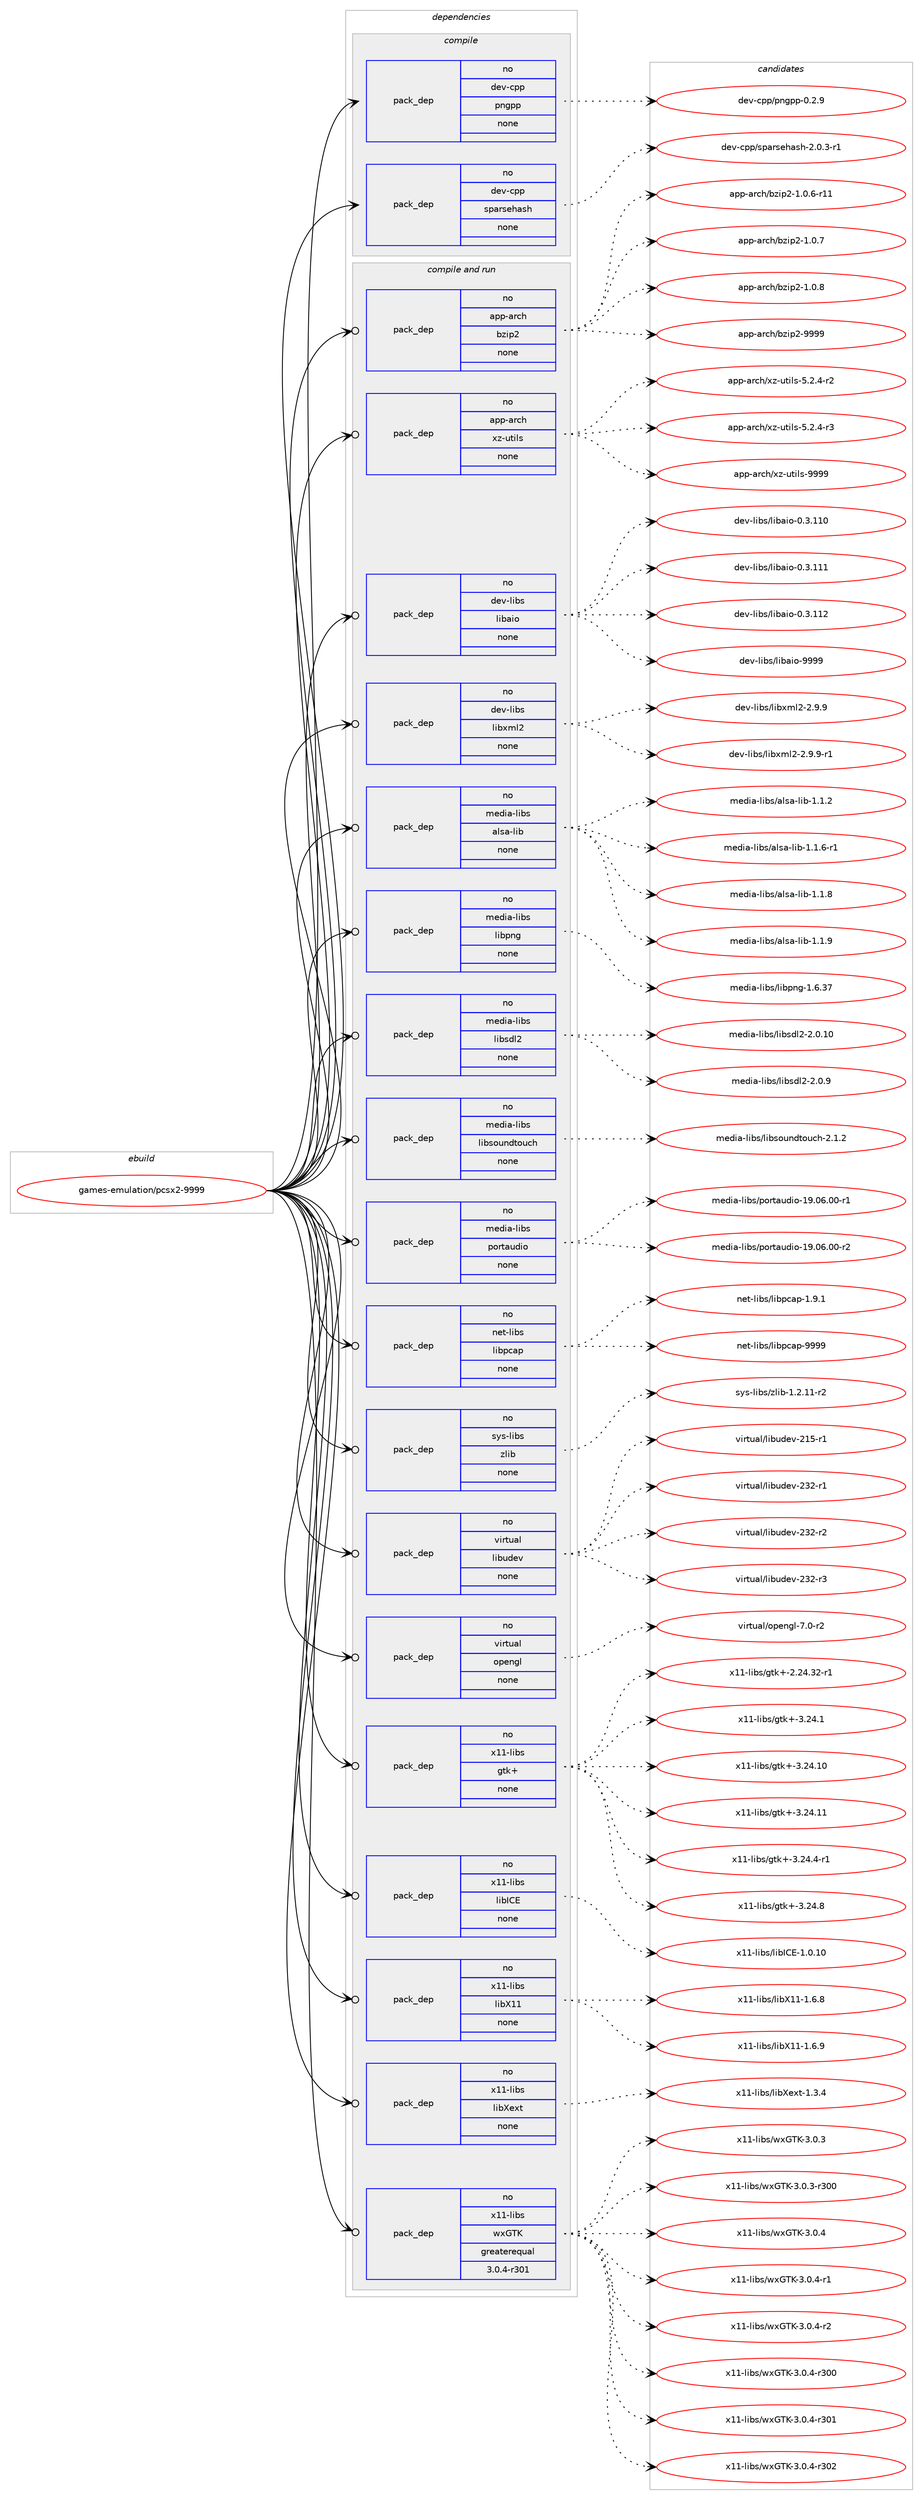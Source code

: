 digraph prolog {

# *************
# Graph options
# *************

newrank=true;
concentrate=true;
compound=true;
graph [rankdir=LR,fontname=Helvetica,fontsize=10,ranksep=1.5];#, ranksep=2.5, nodesep=0.2];
edge  [arrowhead=vee];
node  [fontname=Helvetica,fontsize=10];

# **********
# The ebuild
# **********

subgraph cluster_leftcol {
color=gray;
rank=same;
label=<<i>ebuild</i>>;
id [label="games-emulation/pcsx2-9999", color=red, width=4, href="../games-emulation/pcsx2-9999.svg"];
}

# ****************
# The dependencies
# ****************

subgraph cluster_midcol {
color=gray;
label=<<i>dependencies</i>>;
subgraph cluster_compile {
fillcolor="#eeeeee";
style=filled;
label=<<i>compile</i>>;
subgraph pack541835 {
dependency738587 [label=<<TABLE BORDER="0" CELLBORDER="1" CELLSPACING="0" CELLPADDING="4" WIDTH="220"><TR><TD ROWSPAN="6" CELLPADDING="30">pack_dep</TD></TR><TR><TD WIDTH="110">no</TD></TR><TR><TD>dev-cpp</TD></TR><TR><TD>pngpp</TD></TR><TR><TD>none</TD></TR><TR><TD></TD></TR></TABLE>>, shape=none, color=blue];
}
id:e -> dependency738587:w [weight=20,style="solid",arrowhead="vee"];
subgraph pack541836 {
dependency738588 [label=<<TABLE BORDER="0" CELLBORDER="1" CELLSPACING="0" CELLPADDING="4" WIDTH="220"><TR><TD ROWSPAN="6" CELLPADDING="30">pack_dep</TD></TR><TR><TD WIDTH="110">no</TD></TR><TR><TD>dev-cpp</TD></TR><TR><TD>sparsehash</TD></TR><TR><TD>none</TD></TR><TR><TD></TD></TR></TABLE>>, shape=none, color=blue];
}
id:e -> dependency738588:w [weight=20,style="solid",arrowhead="vee"];
}
subgraph cluster_compileandrun {
fillcolor="#eeeeee";
style=filled;
label=<<i>compile and run</i>>;
subgraph pack541837 {
dependency738589 [label=<<TABLE BORDER="0" CELLBORDER="1" CELLSPACING="0" CELLPADDING="4" WIDTH="220"><TR><TD ROWSPAN="6" CELLPADDING="30">pack_dep</TD></TR><TR><TD WIDTH="110">no</TD></TR><TR><TD>app-arch</TD></TR><TR><TD>bzip2</TD></TR><TR><TD>none</TD></TR><TR><TD></TD></TR></TABLE>>, shape=none, color=blue];
}
id:e -> dependency738589:w [weight=20,style="solid",arrowhead="odotvee"];
subgraph pack541838 {
dependency738590 [label=<<TABLE BORDER="0" CELLBORDER="1" CELLSPACING="0" CELLPADDING="4" WIDTH="220"><TR><TD ROWSPAN="6" CELLPADDING="30">pack_dep</TD></TR><TR><TD WIDTH="110">no</TD></TR><TR><TD>app-arch</TD></TR><TR><TD>xz-utils</TD></TR><TR><TD>none</TD></TR><TR><TD></TD></TR></TABLE>>, shape=none, color=blue];
}
id:e -> dependency738590:w [weight=20,style="solid",arrowhead="odotvee"];
subgraph pack541839 {
dependency738591 [label=<<TABLE BORDER="0" CELLBORDER="1" CELLSPACING="0" CELLPADDING="4" WIDTH="220"><TR><TD ROWSPAN="6" CELLPADDING="30">pack_dep</TD></TR><TR><TD WIDTH="110">no</TD></TR><TR><TD>dev-libs</TD></TR><TR><TD>libaio</TD></TR><TR><TD>none</TD></TR><TR><TD></TD></TR></TABLE>>, shape=none, color=blue];
}
id:e -> dependency738591:w [weight=20,style="solid",arrowhead="odotvee"];
subgraph pack541840 {
dependency738592 [label=<<TABLE BORDER="0" CELLBORDER="1" CELLSPACING="0" CELLPADDING="4" WIDTH="220"><TR><TD ROWSPAN="6" CELLPADDING="30">pack_dep</TD></TR><TR><TD WIDTH="110">no</TD></TR><TR><TD>dev-libs</TD></TR><TR><TD>libxml2</TD></TR><TR><TD>none</TD></TR><TR><TD></TD></TR></TABLE>>, shape=none, color=blue];
}
id:e -> dependency738592:w [weight=20,style="solid",arrowhead="odotvee"];
subgraph pack541841 {
dependency738593 [label=<<TABLE BORDER="0" CELLBORDER="1" CELLSPACING="0" CELLPADDING="4" WIDTH="220"><TR><TD ROWSPAN="6" CELLPADDING="30">pack_dep</TD></TR><TR><TD WIDTH="110">no</TD></TR><TR><TD>media-libs</TD></TR><TR><TD>alsa-lib</TD></TR><TR><TD>none</TD></TR><TR><TD></TD></TR></TABLE>>, shape=none, color=blue];
}
id:e -> dependency738593:w [weight=20,style="solid",arrowhead="odotvee"];
subgraph pack541842 {
dependency738594 [label=<<TABLE BORDER="0" CELLBORDER="1" CELLSPACING="0" CELLPADDING="4" WIDTH="220"><TR><TD ROWSPAN="6" CELLPADDING="30">pack_dep</TD></TR><TR><TD WIDTH="110">no</TD></TR><TR><TD>media-libs</TD></TR><TR><TD>libpng</TD></TR><TR><TD>none</TD></TR><TR><TD></TD></TR></TABLE>>, shape=none, color=blue];
}
id:e -> dependency738594:w [weight=20,style="solid",arrowhead="odotvee"];
subgraph pack541843 {
dependency738595 [label=<<TABLE BORDER="0" CELLBORDER="1" CELLSPACING="0" CELLPADDING="4" WIDTH="220"><TR><TD ROWSPAN="6" CELLPADDING="30">pack_dep</TD></TR><TR><TD WIDTH="110">no</TD></TR><TR><TD>media-libs</TD></TR><TR><TD>libsdl2</TD></TR><TR><TD>none</TD></TR><TR><TD></TD></TR></TABLE>>, shape=none, color=blue];
}
id:e -> dependency738595:w [weight=20,style="solid",arrowhead="odotvee"];
subgraph pack541844 {
dependency738596 [label=<<TABLE BORDER="0" CELLBORDER="1" CELLSPACING="0" CELLPADDING="4" WIDTH="220"><TR><TD ROWSPAN="6" CELLPADDING="30">pack_dep</TD></TR><TR><TD WIDTH="110">no</TD></TR><TR><TD>media-libs</TD></TR><TR><TD>libsoundtouch</TD></TR><TR><TD>none</TD></TR><TR><TD></TD></TR></TABLE>>, shape=none, color=blue];
}
id:e -> dependency738596:w [weight=20,style="solid",arrowhead="odotvee"];
subgraph pack541845 {
dependency738597 [label=<<TABLE BORDER="0" CELLBORDER="1" CELLSPACING="0" CELLPADDING="4" WIDTH="220"><TR><TD ROWSPAN="6" CELLPADDING="30">pack_dep</TD></TR><TR><TD WIDTH="110">no</TD></TR><TR><TD>media-libs</TD></TR><TR><TD>portaudio</TD></TR><TR><TD>none</TD></TR><TR><TD></TD></TR></TABLE>>, shape=none, color=blue];
}
id:e -> dependency738597:w [weight=20,style="solid",arrowhead="odotvee"];
subgraph pack541846 {
dependency738598 [label=<<TABLE BORDER="0" CELLBORDER="1" CELLSPACING="0" CELLPADDING="4" WIDTH="220"><TR><TD ROWSPAN="6" CELLPADDING="30">pack_dep</TD></TR><TR><TD WIDTH="110">no</TD></TR><TR><TD>net-libs</TD></TR><TR><TD>libpcap</TD></TR><TR><TD>none</TD></TR><TR><TD></TD></TR></TABLE>>, shape=none, color=blue];
}
id:e -> dependency738598:w [weight=20,style="solid",arrowhead="odotvee"];
subgraph pack541847 {
dependency738599 [label=<<TABLE BORDER="0" CELLBORDER="1" CELLSPACING="0" CELLPADDING="4" WIDTH="220"><TR><TD ROWSPAN="6" CELLPADDING="30">pack_dep</TD></TR><TR><TD WIDTH="110">no</TD></TR><TR><TD>sys-libs</TD></TR><TR><TD>zlib</TD></TR><TR><TD>none</TD></TR><TR><TD></TD></TR></TABLE>>, shape=none, color=blue];
}
id:e -> dependency738599:w [weight=20,style="solid",arrowhead="odotvee"];
subgraph pack541848 {
dependency738600 [label=<<TABLE BORDER="0" CELLBORDER="1" CELLSPACING="0" CELLPADDING="4" WIDTH="220"><TR><TD ROWSPAN="6" CELLPADDING="30">pack_dep</TD></TR><TR><TD WIDTH="110">no</TD></TR><TR><TD>virtual</TD></TR><TR><TD>libudev</TD></TR><TR><TD>none</TD></TR><TR><TD></TD></TR></TABLE>>, shape=none, color=blue];
}
id:e -> dependency738600:w [weight=20,style="solid",arrowhead="odotvee"];
subgraph pack541849 {
dependency738601 [label=<<TABLE BORDER="0" CELLBORDER="1" CELLSPACING="0" CELLPADDING="4" WIDTH="220"><TR><TD ROWSPAN="6" CELLPADDING="30">pack_dep</TD></TR><TR><TD WIDTH="110">no</TD></TR><TR><TD>virtual</TD></TR><TR><TD>opengl</TD></TR><TR><TD>none</TD></TR><TR><TD></TD></TR></TABLE>>, shape=none, color=blue];
}
id:e -> dependency738601:w [weight=20,style="solid",arrowhead="odotvee"];
subgraph pack541850 {
dependency738602 [label=<<TABLE BORDER="0" CELLBORDER="1" CELLSPACING="0" CELLPADDING="4" WIDTH="220"><TR><TD ROWSPAN="6" CELLPADDING="30">pack_dep</TD></TR><TR><TD WIDTH="110">no</TD></TR><TR><TD>x11-libs</TD></TR><TR><TD>gtk+</TD></TR><TR><TD>none</TD></TR><TR><TD></TD></TR></TABLE>>, shape=none, color=blue];
}
id:e -> dependency738602:w [weight=20,style="solid",arrowhead="odotvee"];
subgraph pack541851 {
dependency738603 [label=<<TABLE BORDER="0" CELLBORDER="1" CELLSPACING="0" CELLPADDING="4" WIDTH="220"><TR><TD ROWSPAN="6" CELLPADDING="30">pack_dep</TD></TR><TR><TD WIDTH="110">no</TD></TR><TR><TD>x11-libs</TD></TR><TR><TD>libICE</TD></TR><TR><TD>none</TD></TR><TR><TD></TD></TR></TABLE>>, shape=none, color=blue];
}
id:e -> dependency738603:w [weight=20,style="solid",arrowhead="odotvee"];
subgraph pack541852 {
dependency738604 [label=<<TABLE BORDER="0" CELLBORDER="1" CELLSPACING="0" CELLPADDING="4" WIDTH="220"><TR><TD ROWSPAN="6" CELLPADDING="30">pack_dep</TD></TR><TR><TD WIDTH="110">no</TD></TR><TR><TD>x11-libs</TD></TR><TR><TD>libX11</TD></TR><TR><TD>none</TD></TR><TR><TD></TD></TR></TABLE>>, shape=none, color=blue];
}
id:e -> dependency738604:w [weight=20,style="solid",arrowhead="odotvee"];
subgraph pack541853 {
dependency738605 [label=<<TABLE BORDER="0" CELLBORDER="1" CELLSPACING="0" CELLPADDING="4" WIDTH="220"><TR><TD ROWSPAN="6" CELLPADDING="30">pack_dep</TD></TR><TR><TD WIDTH="110">no</TD></TR><TR><TD>x11-libs</TD></TR><TR><TD>libXext</TD></TR><TR><TD>none</TD></TR><TR><TD></TD></TR></TABLE>>, shape=none, color=blue];
}
id:e -> dependency738605:w [weight=20,style="solid",arrowhead="odotvee"];
subgraph pack541854 {
dependency738606 [label=<<TABLE BORDER="0" CELLBORDER="1" CELLSPACING="0" CELLPADDING="4" WIDTH="220"><TR><TD ROWSPAN="6" CELLPADDING="30">pack_dep</TD></TR><TR><TD WIDTH="110">no</TD></TR><TR><TD>x11-libs</TD></TR><TR><TD>wxGTK</TD></TR><TR><TD>greaterequal</TD></TR><TR><TD>3.0.4-r301</TD></TR></TABLE>>, shape=none, color=blue];
}
id:e -> dependency738606:w [weight=20,style="solid",arrowhead="odotvee"];
}
subgraph cluster_run {
fillcolor="#eeeeee";
style=filled;
label=<<i>run</i>>;
}
}

# **************
# The candidates
# **************

subgraph cluster_choices {
rank=same;
color=gray;
label=<<i>candidates</i>>;

subgraph choice541835 {
color=black;
nodesep=1;
choice100101118459911211247112110103112112454846504657 [label="dev-cpp/pngpp-0.2.9", color=red, width=4,href="../dev-cpp/pngpp-0.2.9.svg"];
dependency738587:e -> choice100101118459911211247112110103112112454846504657:w [style=dotted,weight="100"];
}
subgraph choice541836 {
color=black;
nodesep=1;
choice10010111845991121124711511297114115101104971151044550464846514511449 [label="dev-cpp/sparsehash-2.0.3-r1", color=red, width=4,href="../dev-cpp/sparsehash-2.0.3-r1.svg"];
dependency738588:e -> choice10010111845991121124711511297114115101104971151044550464846514511449:w [style=dotted,weight="100"];
}
subgraph choice541837 {
color=black;
nodesep=1;
choice97112112459711499104479812210511250454946484654451144949 [label="app-arch/bzip2-1.0.6-r11", color=red, width=4,href="../app-arch/bzip2-1.0.6-r11.svg"];
choice97112112459711499104479812210511250454946484655 [label="app-arch/bzip2-1.0.7", color=red, width=4,href="../app-arch/bzip2-1.0.7.svg"];
choice97112112459711499104479812210511250454946484656 [label="app-arch/bzip2-1.0.8", color=red, width=4,href="../app-arch/bzip2-1.0.8.svg"];
choice971121124597114991044798122105112504557575757 [label="app-arch/bzip2-9999", color=red, width=4,href="../app-arch/bzip2-9999.svg"];
dependency738589:e -> choice97112112459711499104479812210511250454946484654451144949:w [style=dotted,weight="100"];
dependency738589:e -> choice97112112459711499104479812210511250454946484655:w [style=dotted,weight="100"];
dependency738589:e -> choice97112112459711499104479812210511250454946484656:w [style=dotted,weight="100"];
dependency738589:e -> choice971121124597114991044798122105112504557575757:w [style=dotted,weight="100"];
}
subgraph choice541838 {
color=black;
nodesep=1;
choice9711211245971149910447120122451171161051081154553465046524511450 [label="app-arch/xz-utils-5.2.4-r2", color=red, width=4,href="../app-arch/xz-utils-5.2.4-r2.svg"];
choice9711211245971149910447120122451171161051081154553465046524511451 [label="app-arch/xz-utils-5.2.4-r3", color=red, width=4,href="../app-arch/xz-utils-5.2.4-r3.svg"];
choice9711211245971149910447120122451171161051081154557575757 [label="app-arch/xz-utils-9999", color=red, width=4,href="../app-arch/xz-utils-9999.svg"];
dependency738590:e -> choice9711211245971149910447120122451171161051081154553465046524511450:w [style=dotted,weight="100"];
dependency738590:e -> choice9711211245971149910447120122451171161051081154553465046524511451:w [style=dotted,weight="100"];
dependency738590:e -> choice9711211245971149910447120122451171161051081154557575757:w [style=dotted,weight="100"];
}
subgraph choice541839 {
color=black;
nodesep=1;
choice10010111845108105981154710810598971051114548465146494948 [label="dev-libs/libaio-0.3.110", color=red, width=4,href="../dev-libs/libaio-0.3.110.svg"];
choice10010111845108105981154710810598971051114548465146494949 [label="dev-libs/libaio-0.3.111", color=red, width=4,href="../dev-libs/libaio-0.3.111.svg"];
choice10010111845108105981154710810598971051114548465146494950 [label="dev-libs/libaio-0.3.112", color=red, width=4,href="../dev-libs/libaio-0.3.112.svg"];
choice10010111845108105981154710810598971051114557575757 [label="dev-libs/libaio-9999", color=red, width=4,href="../dev-libs/libaio-9999.svg"];
dependency738591:e -> choice10010111845108105981154710810598971051114548465146494948:w [style=dotted,weight="100"];
dependency738591:e -> choice10010111845108105981154710810598971051114548465146494949:w [style=dotted,weight="100"];
dependency738591:e -> choice10010111845108105981154710810598971051114548465146494950:w [style=dotted,weight="100"];
dependency738591:e -> choice10010111845108105981154710810598971051114557575757:w [style=dotted,weight="100"];
}
subgraph choice541840 {
color=black;
nodesep=1;
choice1001011184510810598115471081059812010910850455046574657 [label="dev-libs/libxml2-2.9.9", color=red, width=4,href="../dev-libs/libxml2-2.9.9.svg"];
choice10010111845108105981154710810598120109108504550465746574511449 [label="dev-libs/libxml2-2.9.9-r1", color=red, width=4,href="../dev-libs/libxml2-2.9.9-r1.svg"];
dependency738592:e -> choice1001011184510810598115471081059812010910850455046574657:w [style=dotted,weight="100"];
dependency738592:e -> choice10010111845108105981154710810598120109108504550465746574511449:w [style=dotted,weight="100"];
}
subgraph choice541841 {
color=black;
nodesep=1;
choice1091011001059745108105981154797108115974510810598454946494650 [label="media-libs/alsa-lib-1.1.2", color=red, width=4,href="../media-libs/alsa-lib-1.1.2.svg"];
choice10910110010597451081059811547971081159745108105984549464946544511449 [label="media-libs/alsa-lib-1.1.6-r1", color=red, width=4,href="../media-libs/alsa-lib-1.1.6-r1.svg"];
choice1091011001059745108105981154797108115974510810598454946494656 [label="media-libs/alsa-lib-1.1.8", color=red, width=4,href="../media-libs/alsa-lib-1.1.8.svg"];
choice1091011001059745108105981154797108115974510810598454946494657 [label="media-libs/alsa-lib-1.1.9", color=red, width=4,href="../media-libs/alsa-lib-1.1.9.svg"];
dependency738593:e -> choice1091011001059745108105981154797108115974510810598454946494650:w [style=dotted,weight="100"];
dependency738593:e -> choice10910110010597451081059811547971081159745108105984549464946544511449:w [style=dotted,weight="100"];
dependency738593:e -> choice1091011001059745108105981154797108115974510810598454946494656:w [style=dotted,weight="100"];
dependency738593:e -> choice1091011001059745108105981154797108115974510810598454946494657:w [style=dotted,weight="100"];
}
subgraph choice541842 {
color=black;
nodesep=1;
choice109101100105974510810598115471081059811211010345494654465155 [label="media-libs/libpng-1.6.37", color=red, width=4,href="../media-libs/libpng-1.6.37.svg"];
dependency738594:e -> choice109101100105974510810598115471081059811211010345494654465155:w [style=dotted,weight="100"];
}
subgraph choice541843 {
color=black;
nodesep=1;
choice10910110010597451081059811547108105981151001085045504648464948 [label="media-libs/libsdl2-2.0.10", color=red, width=4,href="../media-libs/libsdl2-2.0.10.svg"];
choice109101100105974510810598115471081059811510010850455046484657 [label="media-libs/libsdl2-2.0.9", color=red, width=4,href="../media-libs/libsdl2-2.0.9.svg"];
dependency738595:e -> choice10910110010597451081059811547108105981151001085045504648464948:w [style=dotted,weight="100"];
dependency738595:e -> choice109101100105974510810598115471081059811510010850455046484657:w [style=dotted,weight="100"];
}
subgraph choice541844 {
color=black;
nodesep=1;
choice109101100105974510810598115471081059811511111711010011611111799104455046494650 [label="media-libs/libsoundtouch-2.1.2", color=red, width=4,href="../media-libs/libsoundtouch-2.1.2.svg"];
dependency738596:e -> choice109101100105974510810598115471081059811511111711010011611111799104455046494650:w [style=dotted,weight="100"];
}
subgraph choice541845 {
color=black;
nodesep=1;
choice10910110010597451081059811547112111114116971171001051114549574648544648484511449 [label="media-libs/portaudio-19.06.00-r1", color=red, width=4,href="../media-libs/portaudio-19.06.00-r1.svg"];
choice10910110010597451081059811547112111114116971171001051114549574648544648484511450 [label="media-libs/portaudio-19.06.00-r2", color=red, width=4,href="../media-libs/portaudio-19.06.00-r2.svg"];
dependency738597:e -> choice10910110010597451081059811547112111114116971171001051114549574648544648484511449:w [style=dotted,weight="100"];
dependency738597:e -> choice10910110010597451081059811547112111114116971171001051114549574648544648484511450:w [style=dotted,weight="100"];
}
subgraph choice541846 {
color=black;
nodesep=1;
choice110101116451081059811547108105981129997112454946574649 [label="net-libs/libpcap-1.9.1", color=red, width=4,href="../net-libs/libpcap-1.9.1.svg"];
choice1101011164510810598115471081059811299971124557575757 [label="net-libs/libpcap-9999", color=red, width=4,href="../net-libs/libpcap-9999.svg"];
dependency738598:e -> choice110101116451081059811547108105981129997112454946574649:w [style=dotted,weight="100"];
dependency738598:e -> choice1101011164510810598115471081059811299971124557575757:w [style=dotted,weight="100"];
}
subgraph choice541847 {
color=black;
nodesep=1;
choice11512111545108105981154712210810598454946504649494511450 [label="sys-libs/zlib-1.2.11-r2", color=red, width=4,href="../sys-libs/zlib-1.2.11-r2.svg"];
dependency738599:e -> choice11512111545108105981154712210810598454946504649494511450:w [style=dotted,weight="100"];
}
subgraph choice541848 {
color=black;
nodesep=1;
choice118105114116117971084710810598117100101118455049534511449 [label="virtual/libudev-215-r1", color=red, width=4,href="../virtual/libudev-215-r1.svg"];
choice118105114116117971084710810598117100101118455051504511449 [label="virtual/libudev-232-r1", color=red, width=4,href="../virtual/libudev-232-r1.svg"];
choice118105114116117971084710810598117100101118455051504511450 [label="virtual/libudev-232-r2", color=red, width=4,href="../virtual/libudev-232-r2.svg"];
choice118105114116117971084710810598117100101118455051504511451 [label="virtual/libudev-232-r3", color=red, width=4,href="../virtual/libudev-232-r3.svg"];
dependency738600:e -> choice118105114116117971084710810598117100101118455049534511449:w [style=dotted,weight="100"];
dependency738600:e -> choice118105114116117971084710810598117100101118455051504511449:w [style=dotted,weight="100"];
dependency738600:e -> choice118105114116117971084710810598117100101118455051504511450:w [style=dotted,weight="100"];
dependency738600:e -> choice118105114116117971084710810598117100101118455051504511451:w [style=dotted,weight="100"];
}
subgraph choice541849 {
color=black;
nodesep=1;
choice1181051141161179710847111112101110103108455546484511450 [label="virtual/opengl-7.0-r2", color=red, width=4,href="../virtual/opengl-7.0-r2.svg"];
dependency738601:e -> choice1181051141161179710847111112101110103108455546484511450:w [style=dotted,weight="100"];
}
subgraph choice541850 {
color=black;
nodesep=1;
choice12049494510810598115471031161074345504650524651504511449 [label="x11-libs/gtk+-2.24.32-r1", color=red, width=4,href="../x11-libs/gtk+-2.24.32-r1.svg"];
choice12049494510810598115471031161074345514650524649 [label="x11-libs/gtk+-3.24.1", color=red, width=4,href="../x11-libs/gtk+-3.24.1.svg"];
choice1204949451081059811547103116107434551465052464948 [label="x11-libs/gtk+-3.24.10", color=red, width=4,href="../x11-libs/gtk+-3.24.10.svg"];
choice1204949451081059811547103116107434551465052464949 [label="x11-libs/gtk+-3.24.11", color=red, width=4,href="../x11-libs/gtk+-3.24.11.svg"];
choice120494945108105981154710311610743455146505246524511449 [label="x11-libs/gtk+-3.24.4-r1", color=red, width=4,href="../x11-libs/gtk+-3.24.4-r1.svg"];
choice12049494510810598115471031161074345514650524656 [label="x11-libs/gtk+-3.24.8", color=red, width=4,href="../x11-libs/gtk+-3.24.8.svg"];
dependency738602:e -> choice12049494510810598115471031161074345504650524651504511449:w [style=dotted,weight="100"];
dependency738602:e -> choice12049494510810598115471031161074345514650524649:w [style=dotted,weight="100"];
dependency738602:e -> choice1204949451081059811547103116107434551465052464948:w [style=dotted,weight="100"];
dependency738602:e -> choice1204949451081059811547103116107434551465052464949:w [style=dotted,weight="100"];
dependency738602:e -> choice120494945108105981154710311610743455146505246524511449:w [style=dotted,weight="100"];
dependency738602:e -> choice12049494510810598115471031161074345514650524656:w [style=dotted,weight="100"];
}
subgraph choice541851 {
color=black;
nodesep=1;
choice12049494510810598115471081059873676945494648464948 [label="x11-libs/libICE-1.0.10", color=red, width=4,href="../x11-libs/libICE-1.0.10.svg"];
dependency738603:e -> choice12049494510810598115471081059873676945494648464948:w [style=dotted,weight="100"];
}
subgraph choice541852 {
color=black;
nodesep=1;
choice120494945108105981154710810598884949454946544656 [label="x11-libs/libX11-1.6.8", color=red, width=4,href="../x11-libs/libX11-1.6.8.svg"];
choice120494945108105981154710810598884949454946544657 [label="x11-libs/libX11-1.6.9", color=red, width=4,href="../x11-libs/libX11-1.6.9.svg"];
dependency738604:e -> choice120494945108105981154710810598884949454946544656:w [style=dotted,weight="100"];
dependency738604:e -> choice120494945108105981154710810598884949454946544657:w [style=dotted,weight="100"];
}
subgraph choice541853 {
color=black;
nodesep=1;
choice12049494510810598115471081059888101120116454946514652 [label="x11-libs/libXext-1.3.4", color=red, width=4,href="../x11-libs/libXext-1.3.4.svg"];
dependency738605:e -> choice12049494510810598115471081059888101120116454946514652:w [style=dotted,weight="100"];
}
subgraph choice541854 {
color=black;
nodesep=1;
choice1204949451081059811547119120718475455146484651 [label="x11-libs/wxGTK-3.0.3", color=red, width=4,href="../x11-libs/wxGTK-3.0.3.svg"];
choice120494945108105981154711912071847545514648465145114514848 [label="x11-libs/wxGTK-3.0.3-r300", color=red, width=4,href="../x11-libs/wxGTK-3.0.3-r300.svg"];
choice1204949451081059811547119120718475455146484652 [label="x11-libs/wxGTK-3.0.4", color=red, width=4,href="../x11-libs/wxGTK-3.0.4.svg"];
choice12049494510810598115471191207184754551464846524511449 [label="x11-libs/wxGTK-3.0.4-r1", color=red, width=4,href="../x11-libs/wxGTK-3.0.4-r1.svg"];
choice12049494510810598115471191207184754551464846524511450 [label="x11-libs/wxGTK-3.0.4-r2", color=red, width=4,href="../x11-libs/wxGTK-3.0.4-r2.svg"];
choice120494945108105981154711912071847545514648465245114514848 [label="x11-libs/wxGTK-3.0.4-r300", color=red, width=4,href="../x11-libs/wxGTK-3.0.4-r300.svg"];
choice120494945108105981154711912071847545514648465245114514849 [label="x11-libs/wxGTK-3.0.4-r301", color=red, width=4,href="../x11-libs/wxGTK-3.0.4-r301.svg"];
choice120494945108105981154711912071847545514648465245114514850 [label="x11-libs/wxGTK-3.0.4-r302", color=red, width=4,href="../x11-libs/wxGTK-3.0.4-r302.svg"];
dependency738606:e -> choice1204949451081059811547119120718475455146484651:w [style=dotted,weight="100"];
dependency738606:e -> choice120494945108105981154711912071847545514648465145114514848:w [style=dotted,weight="100"];
dependency738606:e -> choice1204949451081059811547119120718475455146484652:w [style=dotted,weight="100"];
dependency738606:e -> choice12049494510810598115471191207184754551464846524511449:w [style=dotted,weight="100"];
dependency738606:e -> choice12049494510810598115471191207184754551464846524511450:w [style=dotted,weight="100"];
dependency738606:e -> choice120494945108105981154711912071847545514648465245114514848:w [style=dotted,weight="100"];
dependency738606:e -> choice120494945108105981154711912071847545514648465245114514849:w [style=dotted,weight="100"];
dependency738606:e -> choice120494945108105981154711912071847545514648465245114514850:w [style=dotted,weight="100"];
}
}

}
